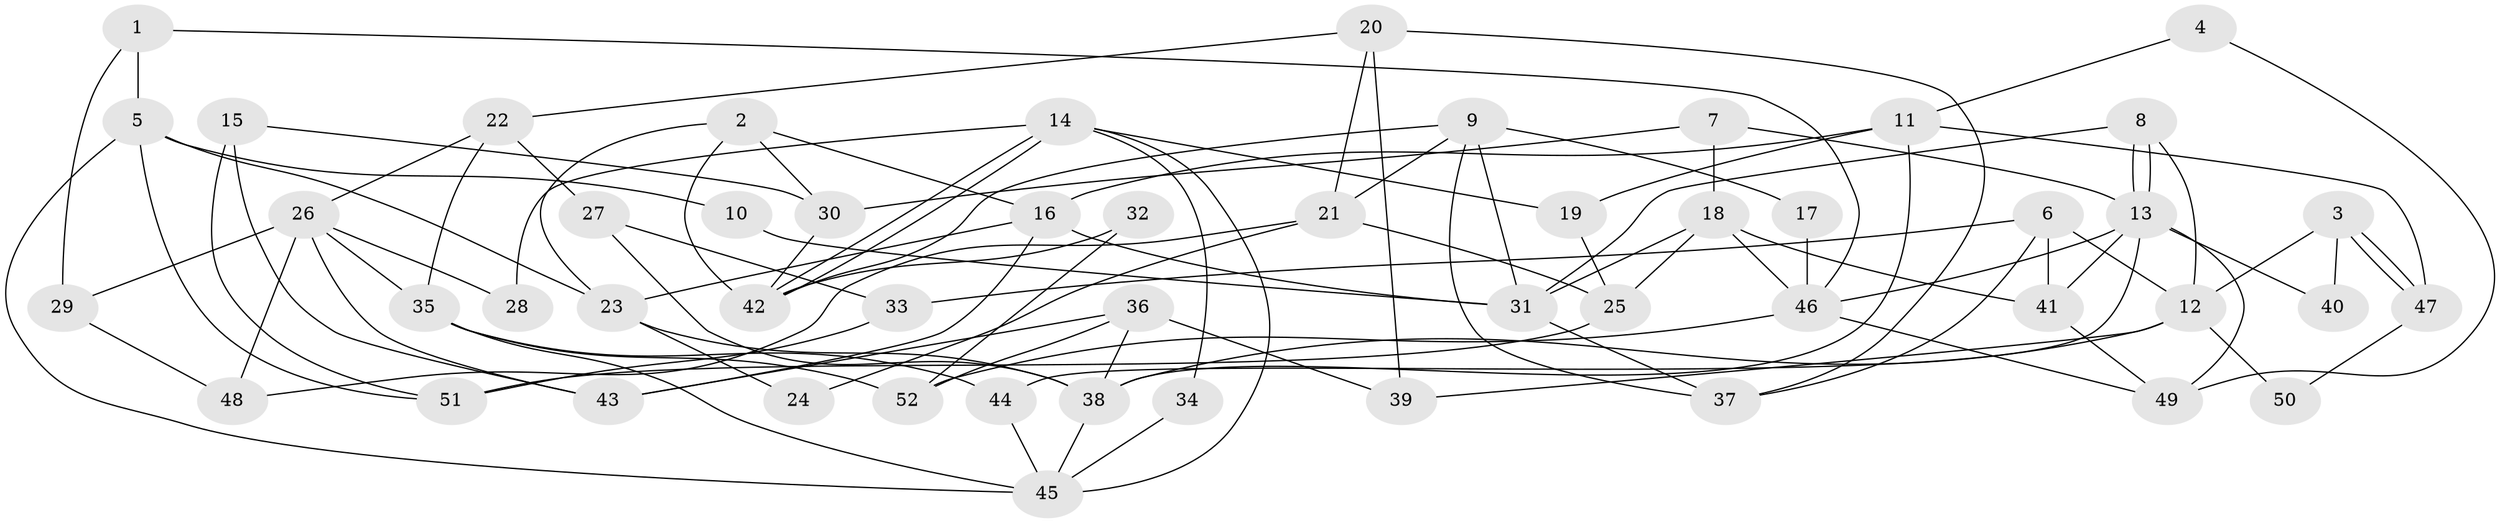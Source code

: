 // coarse degree distribution, {10: 0.1, 6: 0.15, 8: 0.1, 4: 0.15, 5: 0.15, 2: 0.1, 7: 0.2, 1: 0.05}
// Generated by graph-tools (version 1.1) at 2025/18/03/04/25 18:18:41]
// undirected, 52 vertices, 104 edges
graph export_dot {
graph [start="1"]
  node [color=gray90,style=filled];
  1;
  2;
  3;
  4;
  5;
  6;
  7;
  8;
  9;
  10;
  11;
  12;
  13;
  14;
  15;
  16;
  17;
  18;
  19;
  20;
  21;
  22;
  23;
  24;
  25;
  26;
  27;
  28;
  29;
  30;
  31;
  32;
  33;
  34;
  35;
  36;
  37;
  38;
  39;
  40;
  41;
  42;
  43;
  44;
  45;
  46;
  47;
  48;
  49;
  50;
  51;
  52;
  1 -- 46;
  1 -- 5;
  1 -- 29;
  2 -- 30;
  2 -- 23;
  2 -- 16;
  2 -- 42;
  3 -- 47;
  3 -- 47;
  3 -- 12;
  3 -- 40;
  4 -- 11;
  4 -- 49;
  5 -- 23;
  5 -- 45;
  5 -- 10;
  5 -- 51;
  6 -- 41;
  6 -- 37;
  6 -- 12;
  6 -- 33;
  7 -- 13;
  7 -- 18;
  7 -- 30;
  8 -- 31;
  8 -- 13;
  8 -- 13;
  8 -- 12;
  9 -- 42;
  9 -- 21;
  9 -- 17;
  9 -- 31;
  9 -- 37;
  10 -- 31;
  11 -- 16;
  11 -- 38;
  11 -- 19;
  11 -- 47;
  12 -- 38;
  12 -- 39;
  12 -- 50;
  13 -- 46;
  13 -- 40;
  13 -- 41;
  13 -- 44;
  13 -- 49;
  14 -- 19;
  14 -- 42;
  14 -- 42;
  14 -- 28;
  14 -- 34;
  14 -- 45;
  15 -- 43;
  15 -- 30;
  15 -- 51;
  16 -- 31;
  16 -- 23;
  16 -- 43;
  17 -- 46;
  18 -- 25;
  18 -- 31;
  18 -- 41;
  18 -- 46;
  19 -- 25;
  20 -- 22;
  20 -- 39;
  20 -- 21;
  20 -- 37;
  21 -- 48;
  21 -- 24;
  21 -- 25;
  22 -- 35;
  22 -- 27;
  22 -- 26;
  23 -- 38;
  23 -- 24;
  25 -- 51;
  26 -- 43;
  26 -- 28;
  26 -- 29;
  26 -- 35;
  26 -- 48;
  27 -- 33;
  27 -- 38;
  29 -- 48;
  30 -- 42;
  31 -- 37;
  32 -- 52;
  32 -- 42;
  33 -- 51;
  34 -- 45;
  35 -- 45;
  35 -- 44;
  35 -- 52;
  36 -- 52;
  36 -- 38;
  36 -- 39;
  36 -- 43;
  38 -- 45;
  41 -- 49;
  44 -- 45;
  46 -- 49;
  46 -- 52;
  47 -- 50;
}
